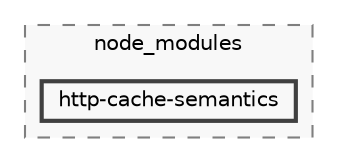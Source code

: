 digraph "backend/node_modules/http-cache-semantics"
{
 // LATEX_PDF_SIZE
  bgcolor="transparent";
  edge [fontname=Helvetica,fontsize=10,labelfontname=Helvetica,labelfontsize=10];
  node [fontname=Helvetica,fontsize=10,shape=box,height=0.2,width=0.4];
  compound=true
  subgraph clusterdir_86dbea9de526ba50b112ba867d8b4b1f {
    graph [ bgcolor="#f8f8f8", pencolor="grey50", label="node_modules", fontname=Helvetica,fontsize=10 style="filled,dashed", URL="dir_86dbea9de526ba50b112ba867d8b4b1f.html",tooltip=""]
  dir_22d3d171fb38016ff22c984c39f26efc [label="http-cache-semantics", fillcolor="#f8f8f8", color="grey25", style="filled,bold", URL="dir_22d3d171fb38016ff22c984c39f26efc.html",tooltip=""];
  }
}
